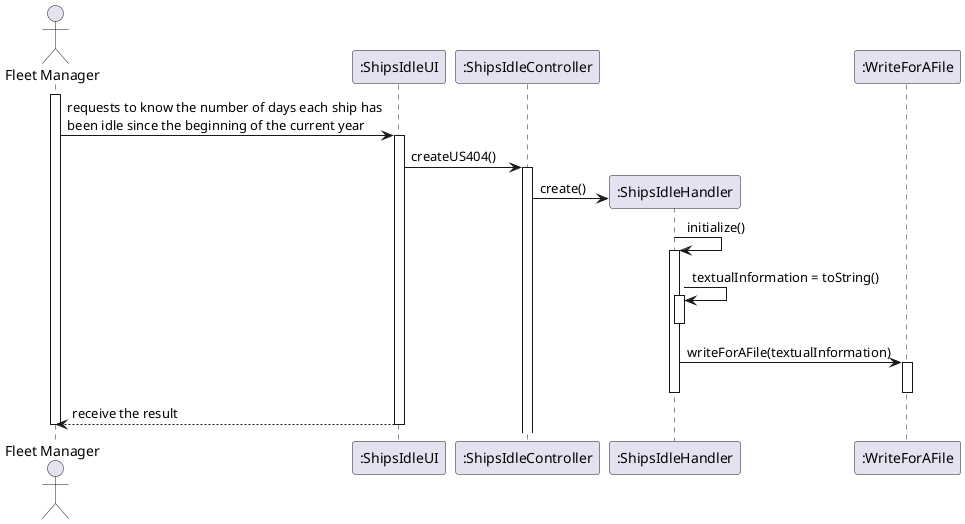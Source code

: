 @startuml
'https://plantuml.com/sequence-diagram

actor "Fleet Manager" as FM
participant ":ShipsIdleUI" as UI
participant ":ShipsIdleController" as CT
participant ":ShipsIdleHandler" as US
participant ":WriteForAFile" as WF

activate FM
FM -> UI : requests to know the number of days each ship has\nbeen idle since the beginning of the current year
activate UI
UI->CT : createUS404()
activate CT
CT -> US** : create()
US -> US : initialize()
activate US
US->US : textualInformation = toString()
activate US
deactivate US
US -> WF : writeForAFile(textualInformation)
activate WF
deactivate WF
deactivate US

UI --> FM : receive the result
deactivate UI
deactivate FM
@enduml